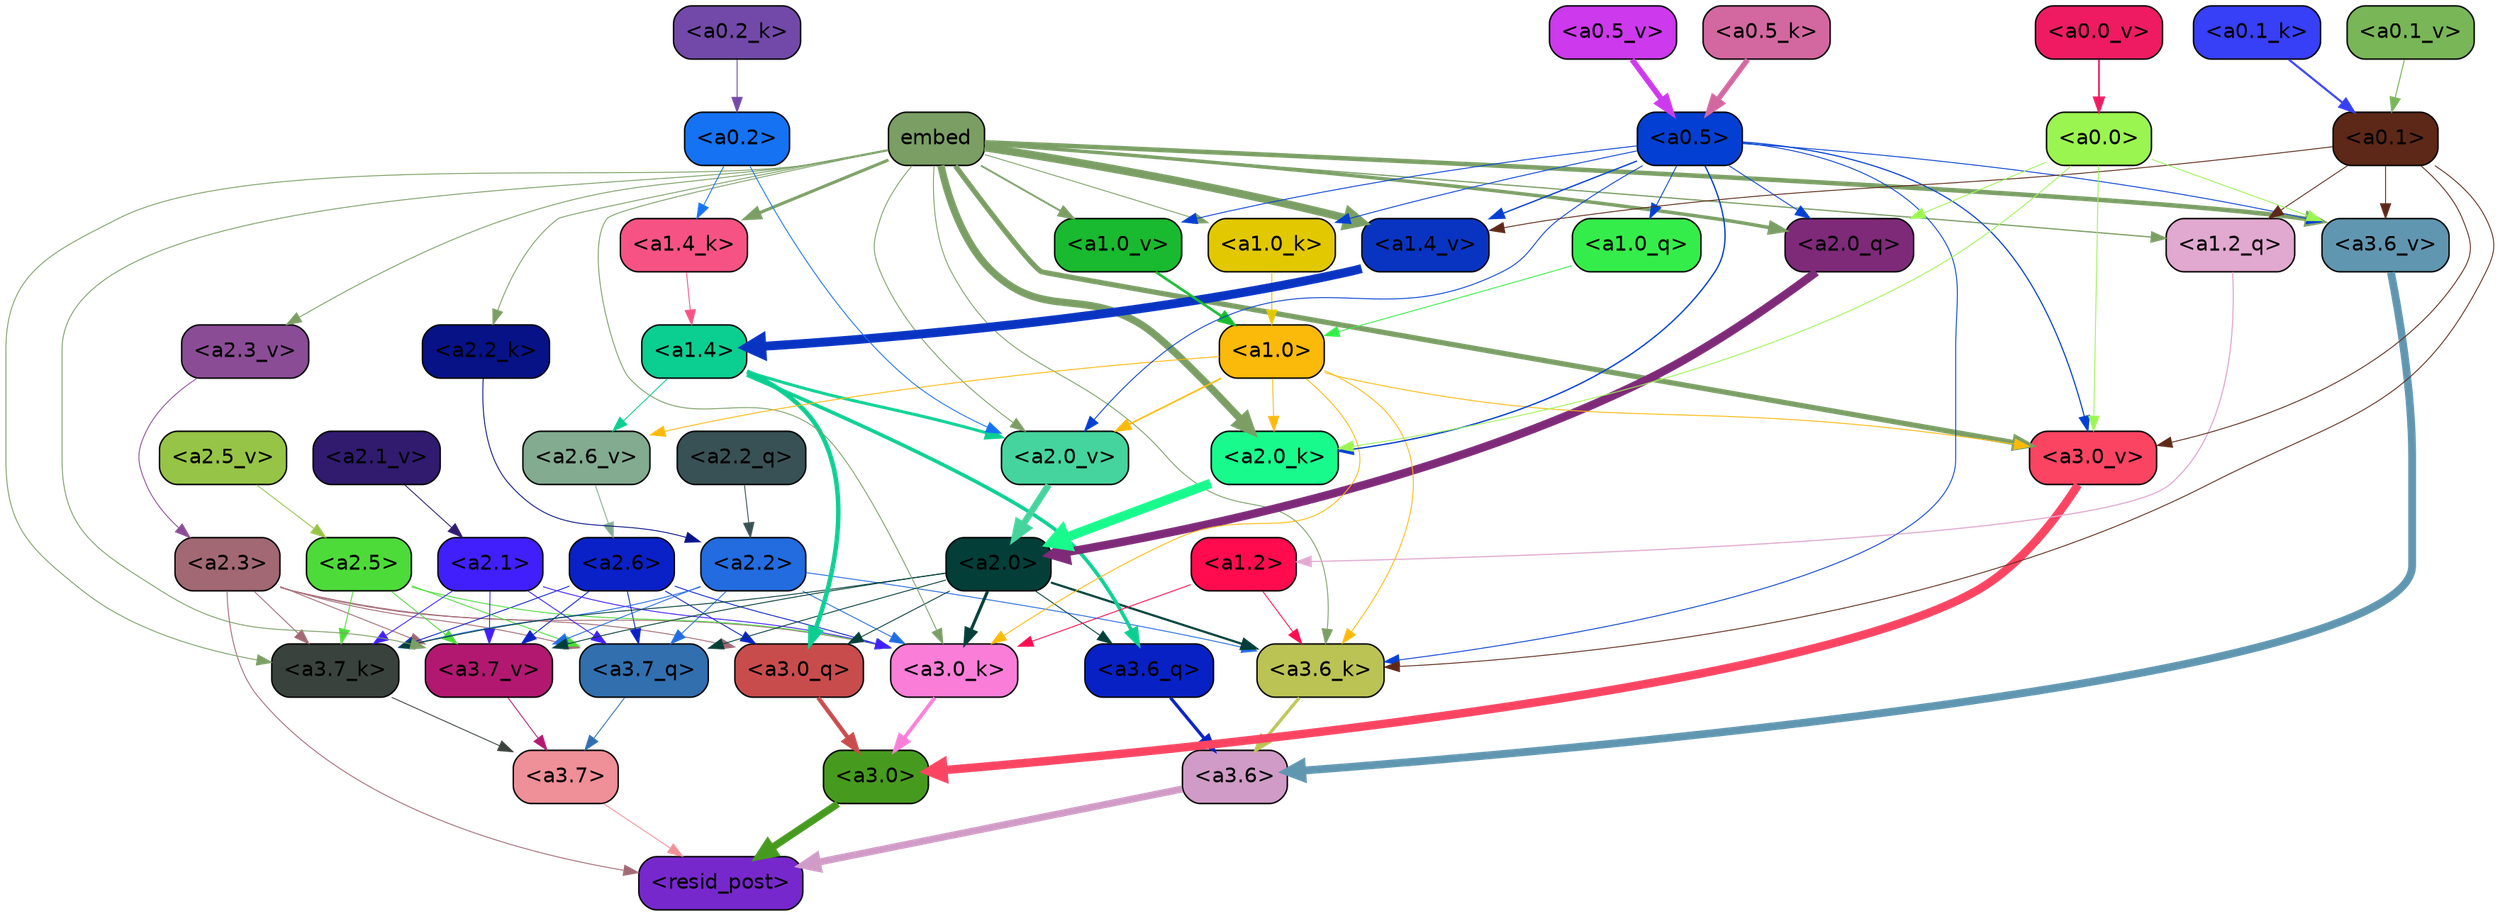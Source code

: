 strict digraph "" {
	graph [bgcolor=transparent,
		layout=dot,
		overlap=false,
		splines=true
	];
	"<a3.7>"	[color=black,
		fillcolor="#ef8f98",
		fontname=Helvetica,
		shape=box,
		style="filled, rounded"];
	"<resid_post>"	[color=black,
		fillcolor="#7728cd",
		fontname=Helvetica,
		shape=box,
		style="filled, rounded"];
	"<a3.7>" -> "<resid_post>"	[color="#ef8f98",
		penwidth=0.6];
	"<a3.6>"	[color=black,
		fillcolor="#d09bc6",
		fontname=Helvetica,
		shape=box,
		style="filled, rounded"];
	"<a3.6>" -> "<resid_post>"	[color="#d09bc6",
		penwidth=4.7534414529800415];
	"<a3.0>"	[color=black,
		fillcolor="#469b1f",
		fontname=Helvetica,
		shape=box,
		style="filled, rounded"];
	"<a3.0>" -> "<resid_post>"	[color="#469b1f",
		penwidth=4.898576855659485];
	"<a2.3>"	[color=black,
		fillcolor="#a26874",
		fontname=Helvetica,
		shape=box,
		style="filled, rounded"];
	"<a2.3>" -> "<resid_post>"	[color="#a26874",
		penwidth=0.6];
	"<a3.7_q>"	[color=black,
		fillcolor="#316faf",
		fontname=Helvetica,
		shape=box,
		style="filled, rounded"];
	"<a2.3>" -> "<a3.7_q>"	[color="#a26874",
		penwidth=0.6];
	"<a3.0_q>"	[color=black,
		fillcolor="#c94c4c",
		fontname=Helvetica,
		shape=box,
		style="filled, rounded"];
	"<a2.3>" -> "<a3.0_q>"	[color="#a26874",
		penwidth=0.6];
	"<a3.7_k>"	[color=black,
		fillcolor="#3a423e",
		fontname=Helvetica,
		shape=box,
		style="filled, rounded"];
	"<a2.3>" -> "<a3.7_k>"	[color="#a26874",
		penwidth=0.6];
	"<a3.0_k>"	[color=black,
		fillcolor="#fa7ed8",
		fontname=Helvetica,
		shape=box,
		style="filled, rounded"];
	"<a2.3>" -> "<a3.0_k>"	[color="#a26874",
		penwidth=0.6];
	"<a3.7_v>"	[color=black,
		fillcolor="#b21870",
		fontname=Helvetica,
		shape=box,
		style="filled, rounded"];
	"<a2.3>" -> "<a3.7_v>"	[color="#a26874",
		penwidth=0.6];
	"<a3.7_q>" -> "<a3.7>"	[color="#316faf",
		penwidth=0.6];
	"<a3.6_q>"	[color=black,
		fillcolor="#0821c5",
		fontname=Helvetica,
		shape=box,
		style="filled, rounded"];
	"<a3.6_q>" -> "<a3.6>"	[color="#0821c5",
		penwidth=2.160832464694977];
	"<a3.0_q>" -> "<a3.0>"	[color="#c94c4c",
		penwidth=2.870753765106201];
	"<a3.7_k>" -> "<a3.7>"	[color="#3a423e",
		penwidth=0.6];
	"<a3.6_k>"	[color=black,
		fillcolor="#bbc354",
		fontname=Helvetica,
		shape=box,
		style="filled, rounded"];
	"<a3.6_k>" -> "<a3.6>"	[color="#bbc354",
		penwidth=2.13908451795578];
	"<a3.0_k>" -> "<a3.0>"	[color="#fa7ed8",
		penwidth=2.520303964614868];
	"<a3.7_v>" -> "<a3.7>"	[color="#b21870",
		penwidth=0.6];
	"<a3.6_v>"	[color=black,
		fillcolor="#6096b0",
		fontname=Helvetica,
		shape=box,
		style="filled, rounded"];
	"<a3.6_v>" -> "<a3.6>"	[color="#6096b0",
		penwidth=5.297133803367615];
	"<a3.0_v>"	[color=black,
		fillcolor="#fa4462",
		fontname=Helvetica,
		shape=box,
		style="filled, rounded"];
	"<a3.0_v>" -> "<a3.0>"	[color="#fa4462",
		penwidth=5.680712580680847];
	"<a2.6>"	[color=black,
		fillcolor="#0a21c7",
		fontname=Helvetica,
		shape=box,
		style="filled, rounded"];
	"<a2.6>" -> "<a3.7_q>"	[color="#0a21c7",
		penwidth=0.6];
	"<a2.6>" -> "<a3.0_q>"	[color="#0a21c7",
		penwidth=0.6];
	"<a2.6>" -> "<a3.7_k>"	[color="#0a21c7",
		penwidth=0.6];
	"<a2.6>" -> "<a3.0_k>"	[color="#0a21c7",
		penwidth=0.6];
	"<a2.6>" -> "<a3.7_v>"	[color="#0a21c7",
		penwidth=0.6];
	"<a2.5>"	[color=black,
		fillcolor="#4ddb39",
		fontname=Helvetica,
		shape=box,
		style="filled, rounded"];
	"<a2.5>" -> "<a3.7_q>"	[color="#4ddb39",
		penwidth=0.6];
	"<a2.5>" -> "<a3.7_k>"	[color="#4ddb39",
		penwidth=0.6];
	"<a2.5>" -> "<a3.0_k>"	[color="#4ddb39",
		penwidth=0.6];
	"<a2.5>" -> "<a3.7_v>"	[color="#4ddb39",
		penwidth=0.6];
	"<a2.2>"	[color=black,
		fillcolor="#226ce0",
		fontname=Helvetica,
		shape=box,
		style="filled, rounded"];
	"<a2.2>" -> "<a3.7_q>"	[color="#226ce0",
		penwidth=0.6];
	"<a2.2>" -> "<a3.7_k>"	[color="#226ce0",
		penwidth=0.6];
	"<a2.2>" -> "<a3.6_k>"	[color="#226ce0",
		penwidth=0.6];
	"<a2.2>" -> "<a3.0_k>"	[color="#226ce0",
		penwidth=0.6];
	"<a2.2>" -> "<a3.7_v>"	[color="#226ce0",
		penwidth=0.6];
	"<a2.1>"	[color=black,
		fillcolor="#411ffd",
		fontname=Helvetica,
		shape=box,
		style="filled, rounded"];
	"<a2.1>" -> "<a3.7_q>"	[color="#411ffd",
		penwidth=0.6];
	"<a2.1>" -> "<a3.7_k>"	[color="#411ffd",
		penwidth=0.6];
	"<a2.1>" -> "<a3.0_k>"	[color="#411ffd",
		penwidth=0.6];
	"<a2.1>" -> "<a3.7_v>"	[color="#411ffd",
		penwidth=0.6];
	"<a2.0>"	[color=black,
		fillcolor="#033e38",
		fontname=Helvetica,
		shape=box,
		style="filled, rounded"];
	"<a2.0>" -> "<a3.7_q>"	[color="#033e38",
		penwidth=0.6];
	"<a2.0>" -> "<a3.6_q>"	[color="#033e38",
		penwidth=0.6];
	"<a2.0>" -> "<a3.0_q>"	[color="#033e38",
		penwidth=0.6];
	"<a2.0>" -> "<a3.7_k>"	[color="#033e38",
		penwidth=0.6];
	"<a2.0>" -> "<a3.6_k>"	[color="#033e38",
		penwidth=1.4807794839143753];
	"<a2.0>" -> "<a3.0_k>"	[color="#033e38",
		penwidth=2.095262974500656];
	"<a2.0>" -> "<a3.7_v>"	[color="#033e38",
		penwidth=0.6];
	"<a1.4>"	[color=black,
		fillcolor="#0bce91",
		fontname=Helvetica,
		shape=box,
		style="filled, rounded"];
	"<a1.4>" -> "<a3.6_q>"	[color="#0bce91",
		penwidth=2.425799250602722];
	"<a1.4>" -> "<a3.0_q>"	[color="#0bce91",
		penwidth=3.0341034531593323];
	"<a2.6_v>"	[color=black,
		fillcolor="#82ab90",
		fontname=Helvetica,
		shape=box,
		style="filled, rounded"];
	"<a1.4>" -> "<a2.6_v>"	[color="#0bce91",
		penwidth=0.6];
	"<a2.0_v>"	[color=black,
		fillcolor="#45d49d",
		fontname=Helvetica,
		shape=box,
		style="filled, rounded"];
	"<a1.4>" -> "<a2.0_v>"	[color="#0bce91",
		penwidth=2.007302835583687];
	embed	[color=black,
		fillcolor="#7a9e64",
		fontname=Helvetica,
		shape=box,
		style="filled, rounded"];
	embed -> "<a3.7_k>"	[color="#7a9e64",
		penwidth=0.6];
	embed -> "<a3.6_k>"	[color="#7a9e64",
		penwidth=0.6];
	embed -> "<a3.0_k>"	[color="#7a9e64",
		penwidth=0.6];
	embed -> "<a3.7_v>"	[color="#7a9e64",
		penwidth=0.6];
	embed -> "<a3.6_v>"	[color="#7a9e64",
		penwidth=3.067279100418091];
	embed -> "<a3.0_v>"	[color="#7a9e64",
		penwidth=3.5202720761299133];
	"<a2.0_q>"	[color=black,
		fillcolor="#7e2a79",
		fontname=Helvetica,
		shape=box,
		style="filled, rounded"];
	embed -> "<a2.0_q>"	[color="#7a9e64",
		penwidth=2.339468687772751];
	"<a2.2_k>"	[color=black,
		fillcolor="#061286",
		fontname=Helvetica,
		shape=box,
		style="filled, rounded"];
	embed -> "<a2.2_k>"	[color="#7a9e64",
		penwidth=0.6];
	"<a2.0_k>"	[color=black,
		fillcolor="#18fb8c",
		fontname=Helvetica,
		shape=box,
		style="filled, rounded"];
	embed -> "<a2.0_k>"	[color="#7a9e64",
		penwidth=4.9759310483932495];
	"<a2.3_v>"	[color=black,
		fillcolor="#8b4c96",
		fontname=Helvetica,
		shape=box,
		style="filled, rounded"];
	embed -> "<a2.3_v>"	[color="#7a9e64",
		penwidth=0.6];
	embed -> "<a2.0_v>"	[color="#7a9e64",
		penwidth=0.6];
	"<a1.2_q>"	[color=black,
		fillcolor="#e1a8d0",
		fontname=Helvetica,
		shape=box,
		style="filled, rounded"];
	embed -> "<a1.2_q>"	[color="#7a9e64",
		penwidth=0.8262195587158203];
	"<a1.4_k>"	[color=black,
		fillcolor="#f65384",
		fontname=Helvetica,
		shape=box,
		style="filled, rounded"];
	embed -> "<a1.4_k>"	[color="#7a9e64",
		penwidth=2.0715588331222534];
	"<a1.0_k>"	[color=black,
		fillcolor="#e2c801",
		fontname=Helvetica,
		shape=box,
		style="filled, rounded"];
	embed -> "<a1.0_k>"	[color="#7a9e64",
		penwidth=0.6];
	"<a1.4_v>"	[color=black,
		fillcolor="#0934c1",
		fontname=Helvetica,
		shape=box,
		style="filled, rounded"];
	embed -> "<a1.4_v>"	[color="#7a9e64",
		penwidth=5.3763720989227295];
	"<a1.0_v>"	[color=black,
		fillcolor="#19ba2f",
		fontname=Helvetica,
		shape=box,
		style="filled, rounded"];
	embed -> "<a1.0_v>"	[color="#7a9e64",
		penwidth=1.232791244983673];
	"<a1.2>"	[color=black,
		fillcolor="#ff0b4e",
		fontname=Helvetica,
		shape=box,
		style="filled, rounded"];
	"<a1.2>" -> "<a3.6_k>"	[color="#ff0b4e",
		penwidth=0.6];
	"<a1.2>" -> "<a3.0_k>"	[color="#ff0b4e",
		penwidth=0.6];
	"<a1.0>"	[color=black,
		fillcolor="#fbb90a",
		fontname=Helvetica,
		shape=box,
		style="filled, rounded"];
	"<a1.0>" -> "<a3.6_k>"	[color="#fbb90a",
		penwidth=0.6];
	"<a1.0>" -> "<a3.0_k>"	[color="#fbb90a",
		penwidth=0.6];
	"<a1.0>" -> "<a3.0_v>"	[color="#fbb90a",
		penwidth=0.6];
	"<a1.0>" -> "<a2.0_k>"	[color="#fbb90a",
		penwidth=0.6];
	"<a1.0>" -> "<a2.6_v>"	[color="#fbb90a",
		penwidth=0.6];
	"<a1.0>" -> "<a2.0_v>"	[color="#fbb90a",
		penwidth=1.0943371653556824];
	"<a0.5>"	[color=black,
		fillcolor="#033fd2",
		fontname=Helvetica,
		shape=box,
		style="filled, rounded"];
	"<a0.5>" -> "<a3.6_k>"	[color="#033fd2",
		penwidth=0.6];
	"<a0.5>" -> "<a3.6_v>"	[color="#033fd2",
		penwidth=0.6];
	"<a0.5>" -> "<a3.0_v>"	[color="#033fd2",
		penwidth=0.764040544629097];
	"<a0.5>" -> "<a2.0_q>"	[color="#033fd2",
		penwidth=0.6];
	"<a0.5>" -> "<a2.0_k>"	[color="#033fd2",
		penwidth=0.8956001400947571];
	"<a0.5>" -> "<a2.0_v>"	[color="#033fd2",
		penwidth=0.6];
	"<a1.0_q>"	[color=black,
		fillcolor="#35ed4a",
		fontname=Helvetica,
		shape=box,
		style="filled, rounded"];
	"<a0.5>" -> "<a1.0_q>"	[color="#033fd2",
		penwidth=0.6];
	"<a0.5>" -> "<a1.0_k>"	[color="#033fd2",
		penwidth=0.6];
	"<a0.5>" -> "<a1.4_v>"	[color="#033fd2",
		penwidth=0.8774083852767944];
	"<a0.5>" -> "<a1.0_v>"	[color="#033fd2",
		penwidth=0.6];
	"<a0.1>"	[color=black,
		fillcolor="#5d2817",
		fontname=Helvetica,
		shape=box,
		style="filled, rounded"];
	"<a0.1>" -> "<a3.6_k>"	[color="#5d2817",
		penwidth=0.6];
	"<a0.1>" -> "<a3.6_v>"	[color="#5d2817",
		penwidth=0.6];
	"<a0.1>" -> "<a3.0_v>"	[color="#5d2817",
		penwidth=0.6];
	"<a0.1>" -> "<a1.2_q>"	[color="#5d2817",
		penwidth=0.6];
	"<a0.1>" -> "<a1.4_v>"	[color="#5d2817",
		penwidth=0.6];
	"<a0.0>"	[color=black,
		fillcolor="#9bf550",
		fontname=Helvetica,
		shape=box,
		style="filled, rounded"];
	"<a0.0>" -> "<a3.6_v>"	[color="#9bf550",
		penwidth=0.6];
	"<a0.0>" -> "<a3.0_v>"	[color="#9bf550",
		penwidth=0.6];
	"<a0.0>" -> "<a2.0_q>"	[color="#9bf550",
		penwidth=0.6];
	"<a0.0>" -> "<a2.0_k>"	[color="#9bf550",
		penwidth=0.6];
	"<a2.2_q>"	[color=black,
		fillcolor="#385155",
		fontname=Helvetica,
		shape=box,
		style="filled, rounded"];
	"<a2.2_q>" -> "<a2.2>"	[color="#385155",
		penwidth=0.6];
	"<a2.0_q>" -> "<a2.0>"	[color="#7e2a79",
		penwidth=5.606565475463867];
	"<a2.2_k>" -> "<a2.2>"	[color="#061286",
		penwidth=0.6];
	"<a2.0_k>" -> "<a2.0>"	[color="#18fb8c",
		penwidth=6.344284534454346];
	"<a2.6_v>" -> "<a2.6>"	[color="#82ab90",
		penwidth=0.6];
	"<a2.5_v>"	[color=black,
		fillcolor="#96c446",
		fontname=Helvetica,
		shape=box,
		style="filled, rounded"];
	"<a2.5_v>" -> "<a2.5>"	[color="#96c446",
		penwidth=0.6];
	"<a2.3_v>" -> "<a2.3>"	[color="#8b4c96",
		penwidth=0.6];
	"<a2.1_v>"	[color=black,
		fillcolor="#301b6f",
		fontname=Helvetica,
		shape=box,
		style="filled, rounded"];
	"<a2.1_v>" -> "<a2.1>"	[color="#301b6f",
		penwidth=0.6];
	"<a2.0_v>" -> "<a2.0>"	[color="#45d49d",
		penwidth=4.422677040100098];
	"<a0.2>"	[color=black,
		fillcolor="#1572f2",
		fontname=Helvetica,
		shape=box,
		style="filled, rounded"];
	"<a0.2>" -> "<a2.0_v>"	[color="#1572f2",
		penwidth=0.6];
	"<a0.2>" -> "<a1.4_k>"	[color="#1572f2",
		penwidth=0.6];
	"<a1.2_q>" -> "<a1.2>"	[color="#e1a8d0",
		penwidth=0.7570515871047974];
	"<a1.0_q>" -> "<a1.0>"	[color="#35ed4a",
		penwidth=0.6];
	"<a1.4_k>" -> "<a1.4>"	[color="#f65384",
		penwidth=0.6];
	"<a1.0_k>" -> "<a1.0>"	[color="#e2c801",
		penwidth=0.6];
	"<a1.4_v>" -> "<a1.4>"	[color="#0934c1",
		penwidth=6.0194467306137085];
	"<a1.0_v>" -> "<a1.0>"	[color="#19ba2f",
		penwidth=1.738280937075615];
	"<a0.5_k>"	[color=black,
		fillcolor="#d368a0",
		fontname=Helvetica,
		shape=box,
		style="filled, rounded"];
	"<a0.5_k>" -> "<a0.5>"	[color="#d368a0",
		penwidth=3.607769437134266];
	"<a0.2_k>"	[color=black,
		fillcolor="#7249a8",
		fontname=Helvetica,
		shape=box,
		style="filled, rounded"];
	"<a0.2_k>" -> "<a0.2>"	[color="#7249a8",
		penwidth=0.6];
	"<a0.1_k>"	[color=black,
		fillcolor="#373ff7",
		fontname=Helvetica,
		shape=box,
		style="filled, rounded"];
	"<a0.1_k>" -> "<a0.1>"	[color="#373ff7",
		penwidth=1.4202113151550293];
	"<a0.5_v>"	[color=black,
		fillcolor="#cd39ec",
		fontname=Helvetica,
		shape=box,
		style="filled, rounded"];
	"<a0.5_v>" -> "<a0.5>"	[color="#cd39ec",
		penwidth=3.7962711341679096];
	"<a0.1_v>"	[color=black,
		fillcolor="#78b657",
		fontname=Helvetica,
		shape=box,
		style="filled, rounded"];
	"<a0.1_v>" -> "<a0.1>"	[color="#78b657",
		penwidth=0.6802752017974854];
	"<a0.0_v>"	[color=black,
		fillcolor="#ee1b62",
		fontname=Helvetica,
		shape=box,
		style="filled, rounded"];
	"<a0.0_v>" -> "<a0.0>"	[color="#ee1b62",
		penwidth=1.1918113231658936];
}
